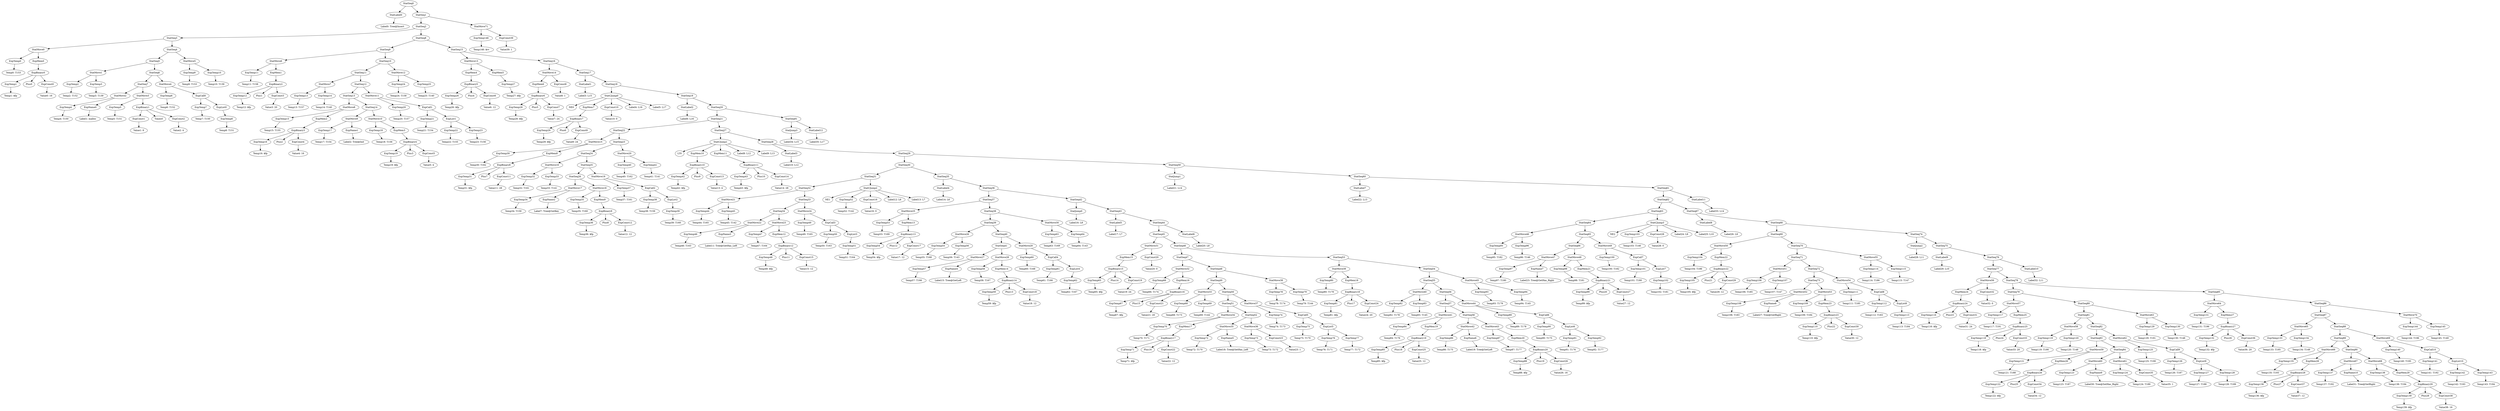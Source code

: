 digraph {
	ordering = out;
	ExpConst39 -> "Value39: 1";
	StatSeq1 -> StatSeq2;
	StatSeq1 -> StatMove71;
	StatLabel12 -> "Label35: L17";
	StatJump3 -> "Label34: L15";
	StatLabel10 -> "Label32: L11";
	StatSeq76 -> StatSeq77;
	StatSeq76 -> StatLabel10;
	ExpTemp145 -> "Temp145: T149";
	StatMove70 -> ExpTemp144;
	StatMove70 -> ExpTemp145;
	ExpTemp144 -> "Temp144: T196";
	StatSeq86 -> StatSeq87;
	StatSeq86 -> StatMove70;
	ExpTemp143 -> "Temp143: T194";
	ExpTemp140 -> "Temp140: T195";
	StatSeq88 -> StatSeq89;
	StatSeq88 -> StatMove69;
	ExpMem29 -> ExpBinary29;
	StatSeq90 -> StatMove67;
	StatSeq90 -> StatMove68;
	StatMove67 -> ExpTemp137;
	StatMove67 -> ExpName10;
	StatSeq89 -> StatMove66;
	StatSeq89 -> StatSeq90;
	ExpMem28 -> ExpBinary28;
	ExpTemp136 -> "Temp136: $fp";
	ExpTemp135 -> "Temp135: T193";
	StatSeq87 -> StatMove65;
	StatSeq87 -> StatSeq88;
	ExpTemp134 -> "Temp134: T149";
	StatMove65 -> ExpTemp133;
	StatMove65 -> ExpTemp134;
	StatSeq85 -> StatMove64;
	StatSeq85 -> StatSeq86;
	ExpMem27 -> ExpBinary27;
	ExpConst36 -> "Value36: 20";
	ExpBinary27 -> ExpTemp132;
	ExpBinary27 -> Plus26;
	ExpBinary27 -> ExpConst36;
	ExpTemp132 -> "Temp132: $fp";
	StatMove64 -> ExpTemp131;
	StatMove64 -> ExpMem27;
	ExpBinary29 -> ExpTemp139;
	ExpBinary29 -> Plus28;
	ExpBinary29 -> ExpConst38;
	ExpTemp130 -> "Temp130: T148";
	StatMove63 -> ExpTemp129;
	StatMove63 -> ExpTemp130;
	ExpTemp129 -> "Temp129: T191";
	ExpTemp141 -> "Temp141: T192";
	ExpMem14 -> ExpBinary14;
	StatSeq31 -> StatSeq32;
	StatSeq31 -> StatCJump2;
	StatSeq41 -> StatMove27;
	StatSeq41 -> StatMove28;
	ExpTemp57 -> "Temp57: T166";
	StatSeq55 -> StatMove40;
	StatSeq55 -> StatSeq56;
	ExpTemp56 -> "Temp56: T143";
	ExpTemp55 -> "Temp55: T168";
	ExpBinary21 -> ExpTemp99;
	ExpBinary21 -> Plus20;
	ExpBinary21 -> ExpConst27;
	StatCJump3 -> NE2;
	StatCJump3 -> ExpTemp103;
	StatCJump3 -> ExpConst28;
	StatCJump3 -> "Label24: L9";
	StatCJump3 -> "Label25: L10";
	StatSeq14 -> StatMove9;
	StatSeq14 -> StatMove10;
	ExpConst17 -> "Value17: 12";
	StatSeq61 -> StatSeq62;
	StatSeq61 -> StatLabel11;
	StatMove51 -> ExpTemp106;
	StatMove51 -> ExpTemp107;
	ExpConst16 -> "Value16: 0";
	ExpConst15 -> "Value15: 12";
	ExpConst18 -> "Value18: 12";
	ExpConst26 -> "Value26: 16";
	ExpBinary12 -> ExpTemp48;
	ExpBinary12 -> Plus11;
	ExpBinary12 -> ExpConst15;
	ExpTemp131 -> "Temp131: T196";
	StatMove6 -> ExpTemp11;
	StatMove6 -> ExpMem1;
	ExpMem13 -> ExpBinary13;
	ExpName3 -> "Label11: Tree@GetHas_Left";
	ExpTemp60 -> "Temp60: T168";
	ExpTemp46 -> "Temp46: T163";
	ExpConst13 -> "Value13: 4";
	ExpMem7 -> ExpBinary7;
	StatMove21 -> ExpTemp44;
	StatMove21 -> ExpTemp45;
	ExpTemp44 -> "Temp44: T165";
	StatMove11 -> ExpTemp20;
	StatMove11 -> ExpCall1;
	StatSeq28 -> StatLabel3;
	StatSeq28 -> StatSeq29;
	ExpConst9 -> "Value9: 24";
	ExpTemp120 -> "Temp120: T148";
	StatMove25 -> ExpTemp53;
	StatMove25 -> ExpMem13;
	StatCJump1 -> LT0;
	StatCJump1 -> ExpMem10;
	StatCJump1 -> ExpMem11;
	StatCJump1 -> "Label8: L12";
	StatCJump1 -> "Label9: L13";
	ExpConst34 -> "Value34: 12";
	StatSeq21 -> StatSeq22;
	StatSeq21 -> StatSeq27;
	StatMove20 -> ExpTemp40;
	StatMove20 -> ExpTemp41;
	StatSeq65 -> StatSeq66;
	StatSeq65 -> StatMove49;
	ExpTemp128 -> "Temp128: T189";
	StatSeq91 -> StatJump3;
	StatSeq91 -> StatLabel12;
	ExpTemp40 -> "Temp40: T162";
	ExpBinary3 -> ExpTemp16;
	ExpBinary3 -> Plus2;
	ExpBinary3 -> ExpConst4;
	StatSeq34 -> StatMove22;
	StatSeq34 -> StatMove23;
	ExpTemp67 -> "Temp67: $fp";
	StatLabel4 -> "Label14: L6";
	ExpCall2 -> ExpTemp38;
	ExpCall2 -> ExpList2;
	ExpName6 -> "Label19: Tree@SetLeft";
	ExpTemp38 -> "Temp38: T159";
	ExpTemp69 -> "Temp69: T144";
	ExpConst12 -> "Value12: 12";
	ExpTemp36 -> "Temp36: $fp";
	StatSeq4 -> StatSeq5;
	StatSeq4 -> StatMove5;
	ExpMem0 -> ExpBinary0;
	StatMove18 -> ExpTemp35;
	StatMove18 -> ExpMem9;
	StatSeq63 -> StatSeq64;
	StatSeq63 -> StatCJump3;
	ExpTemp142 -> "Temp142: T193";
	StatSeq68 -> StatSeq69;
	StatSeq68 -> StatSeq74;
	ExpMem1 -> ExpBinary2;
	ExpName2 -> "Label7: Tree@GetKey";
	ExpTemp34 -> "Temp34: T159";
	ExpTemp50 -> "Temp50: T163";
	StatMove69 -> ExpTemp140;
	StatMove69 -> ExpCall10;
	StatSeq25 -> StatSeq26;
	StatSeq25 -> StatMove19;
	StatSeq24 -> StatMove16;
	StatSeq24 -> StatSeq25;
	ExpTemp137 -> "Temp137: T192";
	StatSeq46 -> StatSeq47;
	StatSeq46 -> StatSeq53;
	ExpTemp49 -> "Temp49: T165";
	ExpMem12 -> ExpBinary12;
	ExpBinary23 -> ExpTemp110;
	ExpBinary23 -> Plus22;
	ExpBinary23 -> ExpConst30;
	StatSeq22 -> StatMove15;
	StatSeq22 -> StatSeq23;
	StatSeq19 -> StatLabel2;
	StatSeq19 -> StatSeq20;
	ExpTemp126 -> "Temp126: T187";
	ExpMem8 -> ExpBinary8;
	ExpList6 -> ExpTemp91;
	ExpList6 -> ExpTemp92;
	StatSeq6 -> StatSeq7;
	StatSeq6 -> StatMove4;
	ExpBinary8 -> ExpTemp31;
	ExpBinary8 -> Plus7;
	ExpBinary8 -> ExpConst11;
	ExpName4 -> "Label15: Tree@GetLeft";
	StatSeq26 -> StatMove17;
	StatSeq26 -> StatMove18;
	ExpConst5 -> "Value5: 4";
	ExpTemp13 -> "Temp13: T157";
	ExpTemp17 -> "Temp17: T154";
	StatMove3 -> ExpTemp5;
	StatMove3 -> ExpBinary1;
	ExpBinary2 -> ExpTemp12;
	ExpBinary2 -> Plus1;
	ExpBinary2 -> ExpConst3;
	ExpMem16 -> ExpBinary16;
	ExpMem5 -> ExpTemp27;
	StatSeq44 -> StatSeq45;
	StatSeq44 -> StatLabel6;
	ExpMem22 -> ExpBinary22;
	StatMove22 -> ExpTemp46;
	StatMove22 -> ExpName3;
	ExpMem6 -> ExpBinary6;
	StatSeq37 -> StatMove25;
	StatSeq37 -> StatSeq38;
	ExpTemp3 -> "Temp3: T139";
	ExpBinary18 -> ExpTemp81;
	ExpBinary18 -> Plus17;
	ExpBinary18 -> ExpConst24;
	StatLabel8 -> "Label26: L9";
	StatSeq2 -> StatSeq3;
	StatSeq2 -> StatSeq8;
	ExpName1 -> "Label2: Tree@Init";
	ExpConst37 -> "Value37: 12";
	ExpConst22 -> "Value22: 12";
	StatSeq11 -> StatMove7;
	StatSeq11 -> StatSeq12;
	ExpMem2 -> ExpBinary3;
	StatSeq42 -> StatJump0;
	StatSeq42 -> StatSeq43;
	StatMove28 -> ExpTemp58;
	StatMove28 -> ExpMem14;
	ExpTemp78 -> "Temp78: T174";
	ExpBinary5 -> ExpTemp26;
	ExpBinary5 -> Plus4;
	ExpBinary5 -> ExpConst6;
	StatLabel11 -> "Label33: L14";
	ExpBinary7 -> ExpTemp29;
	ExpBinary7 -> Plus6;
	ExpBinary7 -> ExpConst9;
	StatSeq9 -> StatMove6;
	StatSeq9 -> StatSeq10;
	ExpCall0 -> ExpTemp7;
	ExpCall0 -> ExpList0;
	StatSeq23 -> StatSeq24;
	StatSeq23 -> StatMove20;
	StatSeq35 -> StatLabel4;
	StatSeq35 -> StatSeq36;
	ExpTemp27 -> "Temp27: $fp";
	ExpTemp89 -> "Temp89: T178";
	StatSeq3 -> StatMove0;
	StatSeq3 -> StatSeq4;
	StatSeq15 -> StatMove13;
	StatSeq15 -> StatSeq16;
	StatSeq33 -> StatSeq34;
	StatSeq33 -> StatMove24;
	StatMove34 -> ExpTemp70;
	StatMove34 -> ExpMem17;
	ExpTemp28 -> "Temp28: $fp";
	StatSeq32 -> StatMove21;
	StatSeq32 -> StatSeq33;
	ExpBinary20 -> ExpTemp88;
	ExpBinary20 -> Plus19;
	ExpBinary20 -> ExpConst26;
	ExpTemp58 -> "Temp58: T167";
	StatSeq64 -> StatMove46;
	StatSeq64 -> StatSeq65;
	ExpTemp97 -> "Temp97: T180";
	ExpTemp43 -> "Temp43: $fp";
	ExpTemp7 -> "Temp7: T150";
	ExpBinary1 -> ExpConst1;
	ExpBinary1 -> Times0;
	ExpBinary1 -> ExpConst2;
	ExpMem10 -> ExpBinary10;
	StatJump2 -> "Label28: L11";
	ExpTemp2 -> "Temp2: T152";
	StatSeq20 -> StatSeq21;
	StatSeq20 -> StatSeq91;
	StatMove50 -> ExpTemp104;
	StatMove50 -> ExpMem22;
	ExpBinary13 -> ExpTemp54;
	ExpBinary13 -> Plus12;
	ExpBinary13 -> ExpConst17;
	StatMove2 -> ExpTemp4;
	StatMove2 -> ExpName0;
	StatSeq54 -> StatSeq55;
	StatSeq54 -> StatMove45;
	ExpConst0 -> "Value0: 16";
	StatMove17 -> ExpTemp34;
	StatMove17 -> ExpName2;
	ExpConst2 -> "Value2: 4";
	StatSeq8 -> StatSeq9;
	StatSeq8 -> StatSeq15;
	ExpTemp0 -> "Temp0: T153";
	StatMove19 -> ExpTemp37;
	StatMove19 -> ExpCall2;
	ExpTemp61 -> "Temp61: T166";
	ExpTemp35 -> "Temp35: T160";
	ExpTemp12 -> "Temp12: $fp";
	ExpTemp33 -> "Temp33: T141";
	ExpTemp100 -> "Temp100: T182";
	ExpBinary22 -> ExpTemp105;
	ExpBinary22 -> Plus21;
	ExpBinary22 -> ExpConst29;
	ExpBinary0 -> ExpTemp1;
	ExpBinary0 -> Plus0;
	ExpBinary0 -> ExpConst0;
	StatMove27 -> ExpTemp57;
	StatMove27 -> ExpName4;
	ExpConst21 -> "Value21: 20";
	ExpTemp22 -> "Temp22: T155";
	StatLabel2 -> "Label6: L16";
	StatMove9 -> ExpTemp17;
	StatMove9 -> ExpName1;
	ExpBinary28 -> ExpTemp136;
	ExpBinary28 -> Plus27;
	ExpBinary28 -> ExpConst37;
	StatMove5 -> ExpTemp9;
	StatMove5 -> ExpTemp10;
	StatMove4 -> ExpTemp6;
	StatMove4 -> ExpCall0;
	ExpConst1 -> "Value1: 6";
	ExpTemp8 -> "Temp8: T151";
	ExpConst11 -> "Value11: 28";
	ExpTemp80 -> "Temp80: T179";
	StatMove54 -> ExpTemp111;
	StatMove54 -> ExpCall8;
	ExpTemp18 -> "Temp18: T156";
	StatSeq78 -> StatSeq79;
	StatSeq78 -> StatSeq85;
	StatCJump0 -> NE0;
	StatCJump0 -> ExpMem7;
	StatCJump0 -> ExpConst10;
	StatCJump0 -> "Label4: L16";
	StatCJump0 -> "Label5: L17";
	ExpConst28 -> "Value28: 0";
	ExpTemp109 -> "Temp109: T184";
	ExpBinary9 -> ExpTemp36;
	ExpBinary9 -> Plus8;
	ExpBinary9 -> ExpConst12;
	ExpBinary24 -> ExpTemp116;
	ExpBinary24 -> Plus23;
	ExpBinary24 -> ExpConst31;
	ExpList9 -> ExpTemp127;
	ExpList9 -> ExpTemp128;
	StatSeq5 -> StatMove1;
	StatSeq5 -> StatSeq6;
	StatSeq30 -> StatSeq31;
	StatSeq30 -> StatSeq35;
	StatLabel0 -> "Label0: Tree@Insert";
	ExpTemp74 -> "Temp74: T173";
	StatMove45 -> ExpTemp93;
	StatMove45 -> ExpTemp94;
	ExpTemp19 -> "Temp19: $fp";
	StatSeq17 -> StatLabel1;
	StatSeq17 -> StatSeq18;
	ExpTemp4 -> "Temp4: T150";
	StatSeq12 -> StatSeq13;
	StatSeq12 -> StatMove11;
	StatMove62 -> ExpTemp125;
	StatMove62 -> ExpCall9;
	StatMove29 -> ExpTemp60;
	StatMove29 -> ExpCall4;
	ExpBinary4 -> ExpTemp19;
	ExpBinary4 -> Plus3;
	ExpBinary4 -> ExpConst5;
	ExpTemp1 -> "Temp1: $fp";
	StatMove55 -> ExpTemp114;
	StatMove55 -> ExpTemp115;
	ExpTemp11 -> "Temp11: T158";
	ExpList2 -> ExpTemp39;
	StatSeq69 -> StatMove50;
	StatSeq69 -> StatSeq70;
	StatMove15 -> ExpTemp30;
	StatMove15 -> ExpMem8;
	ExpTemp72 -> "Temp72: T170";
	ExpConst24 -> "Value24: 20";
	StatSeq67 -> StatLabel8;
	StatSeq67 -> StatSeq68;
	ExpTemp14 -> "Temp14: T140";
	ExpTemp76 -> "Temp76: T171";
	StatLabel6 -> "Label20: L8";
	ExpTemp99 -> "Temp99: $fp";
	ExpTemp15 -> "Temp15: T155";
	StatMove12 -> ExpTemp24;
	StatMove12 -> ExpTemp25;
	StatCJump2 -> NE1;
	StatCJump2 -> ExpTemp52;
	StatCJump2 -> ExpConst16;
	StatCJump2 -> "Label12: L6";
	StatCJump2 -> "Label13: L7";
	ExpTemp16 -> "Temp16: $fp";
	StatMove48 -> ExpTemp98;
	StatMove48 -> ExpMem21;
	ExpName10 -> "Label31: Tree@SetRight";
	StatSeq18 -> StatCJump0;
	StatSeq18 -> StatSeq19;
	ExpBinary6 -> ExpTemp28;
	ExpBinary6 -> Plus5;
	ExpBinary6 -> ExpConst7;
	ExpTemp112 -> "Temp112: T183";
	ExpConst4 -> "Value4: 16";
	StatMove8 -> ExpTemp15;
	StatMove8 -> ExpMem2;
	StatSeq13 -> StatMove8;
	StatSeq13 -> StatSeq14;
	ExpTemp45 -> "Temp45: T142";
	ExpTemp114 -> "Temp114: T186";
	ExpTemp21 -> "Temp21: T154";
	ExpConst7 -> "Value7: 24";
	StatMove26 -> ExpTemp55;
	StatMove26 -> ExpTemp56;
	StatMove14 -> ExpMem6;
	StatMove14 -> ExpConst8;
	ExpMem11 -> ExpBinary11;
	StatSeq36 -> StatSeq37;
	StatSeq36 -> StatSeq42;
	StatSeq72 -> StatSeq73;
	StatSeq72 -> StatMove54;
	ExpTemp48 -> "Temp48: $fp";
	ExpMem4 -> ExpBinary5;
	StatSeq52 -> StatMove35;
	StatSeq52 -> StatMove36;
	ExpConst10 -> "Value10: 0";
	ExpTemp32 -> "Temp32: T161";
	ExpName0 -> "Label1: malloc";
	ExpTemp139 -> "Temp139: $fp";
	ExpTemp77 -> "Temp77: T172";
	StatMove71 -> ExpTemp146;
	StatMove71 -> ExpConst39;
	ExpConst8 -> "Value8: 1";
	ExpMem19 -> ExpBinary19;
	ExpTemp24 -> "Temp24: T158";
	ExpTemp42 -> "Temp42: $fp";
	ExpTemp31 -> "Temp31: $fp";
	StatSeq27 -> StatCJump1;
	StatSeq27 -> StatSeq28;
	ExpList5 -> ExpTemp76;
	ExpList5 -> ExpTemp77;
	ExpTemp25 -> "Temp25: T140";
	StatSeq40 -> StatSeq41;
	StatSeq40 -> StatMove29;
	ExpTemp41 -> "Temp41: T141";
	StatMove39 -> ExpTemp80;
	StatMove39 -> ExpMem18;
	ExpTemp93 -> "Temp93: T179";
	ExpTemp26 -> "Temp26: $fp";
	ExpTemp9 -> "Temp9: T153";
	ExpList1 -> ExpTemp22;
	ExpList1 -> ExpTemp23;
	ExpBinary11 -> ExpTemp43;
	ExpBinary11 -> Plus10;
	ExpBinary11 -> ExpConst14;
	ExpTemp125 -> "Temp125: T190";
	StatSeq10 -> StatSeq11;
	StatSeq10 -> StatMove12;
	StatMove13 -> ExpMem4;
	StatMove13 -> ExpMem5;
	StatSeq7 -> StatMove2;
	StatSeq7 -> StatMove3;
	ExpTemp20 -> "Temp20: T157";
	ExpTemp81 -> "Temp81: $fp";
	ExpConst14 -> "Value14: 28";
	ExpConst3 -> "Value3: 20";
	StatSeq16 -> StatMove14;
	StatSeq16 -> StatSeq17;
	StatMove40 -> ExpTemp82;
	StatMove40 -> ExpTemp83;
	ExpList0 -> ExpTemp8;
	ExpTemp62 -> "Temp62: T167";
	ExpTemp47 -> "Temp47: T164";
	ExpList4 -> ExpTemp62;
	ExpTemp63 -> "Temp63: T169";
	StatMove7 -> ExpTemp13;
	StatMove7 -> ExpTemp14;
	ExpList7 -> ExpTemp102;
	ExpBinary10 -> ExpTemp42;
	ExpBinary10 -> Plus9;
	ExpBinary10 -> ExpConst13;
	StatMove30 -> ExpTemp63;
	StatMove30 -> ExpTemp64;
	ExpTemp64 -> "Temp64: T143";
	StatMove68 -> ExpTemp138;
	StatMove68 -> ExpMem29;
	ExpTemp133 -> "Temp133: T195";
	ExpTemp5 -> "Temp5: T151";
	ExpMem24 -> ExpBinary24;
	StatJump0 -> "Label16: L8";
	ExpTemp111 -> "Temp111: T185";
	StatLabel5 -> "Label17: L7";
	StatSeq80 -> StatSeq81;
	StatSeq80 -> StatMove63;
	StatSeq43 -> StatLabel5;
	StatSeq43 -> StatSeq44;
	StatMove36 -> ExpTemp73;
	StatMove36 -> ExpConst23;
	ExpConst33 -> "Value33: 20";
	ExpTemp65 -> "Temp65: $fp";
	ExpBinary15 -> ExpTemp65;
	ExpBinary15 -> Plus14;
	ExpBinary15 -> ExpConst19;
	StatMove0 -> ExpTemp0;
	StatMove0 -> ExpMem0;
	ExpConst19 -> "Value19: 24";
	ExpMem15 -> ExpBinary15;
	StatSeq84 -> StatMove60;
	StatSeq84 -> StatMove61;
	StatMove31 -> ExpMem15;
	StatMove31 -> ExpConst20;
	ExpConst20 -> "Value20: 0";
	StatSeq29 -> StatSeq30;
	StatSeq29 -> StatSeq59;
	ExpList10 -> ExpTemp142;
	ExpList10 -> ExpTemp143;
	StatLabel1 -> "Label3: L15";
	StatSeq45 -> StatMove31;
	StatSeq45 -> StatSeq46;
	ExpTemp66 -> "Temp66: T174";
	ExpTemp53 -> "Temp53: T169";
	ExpBinary16 -> ExpTemp67;
	ExpBinary16 -> Plus15;
	ExpBinary16 -> ExpConst21;
	StatSeq47 -> StatMove32;
	StatSeq47 -> StatSeq48;
	ExpTemp82 -> "Temp82: T178";
	ExpList3 -> ExpTemp51;
	ExpTemp68 -> "Temp68: T173";
	StatMove33 -> ExpTemp68;
	StatMove33 -> ExpTemp69;
	StatMove23 -> ExpTemp47;
	StatMove23 -> ExpMem12;
	StatSeq49 -> StatMove33;
	StatSeq49 -> StatSeq50;
	ExpTemp70 -> "Temp70: T171";
	ExpTemp71 -> "Temp71: $fp";
	ExpTemp123 -> "Temp123: T187";
	StatMove1 -> ExpTemp2;
	StatMove1 -> ExpTemp3;
	ExpBinary17 -> ExpTemp71;
	ExpBinary17 -> Plus16;
	ExpBinary17 -> ExpConst22;
	ExpCall1 -> ExpTemp21;
	ExpCall1 -> ExpList1;
	ExpMem17 -> ExpBinary17;
	StatSeq51 -> StatMove34;
	StatSeq51 -> StatSeq52;
	StatMove41 -> ExpTemp84;
	StatMove41 -> ExpMem19;
	ExpTemp105 -> "Temp105: $fp";
	StatMove35 -> ExpTemp72;
	StatMove35 -> ExpName5;
	ExpBinary26 -> ExpTemp122;
	ExpBinary26 -> Plus25;
	ExpBinary26 -> ExpConst34;
	ExpName5 -> "Label18: Tree@SetHas_Left";
	StatMove24 -> ExpTemp49;
	StatMove24 -> ExpCall3;
	ExpTemp106 -> "Temp106: T185";
	ExpTemp73 -> "Temp73: T172";
	StatLabel7 -> "Label22: L13";
	ExpTemp94 -> "Temp94: T145";
	StatSeq38 -> StatSeq39;
	StatSeq38 -> StatMove30;
	ExpConst23 -> "Value23: 1";
	ExpMem21 -> ExpBinary21;
	StatSeq83 -> StatMove59;
	StatSeq83 -> StatSeq84;
	StatSeq50 -> StatSeq51;
	StatSeq50 -> StatMove37;
	StatMove37 -> ExpTemp74;
	StatMove37 -> ExpCall5;
	ExpTemp121 -> "Temp121: T188";
	ExpList8 -> ExpTemp113;
	ExpCall5 -> ExpTemp75;
	ExpCall5 -> ExpList5;
	ExpTemp107 -> "Temp107: T147";
	StatSeq48 -> StatSeq49;
	StatSeq48 -> StatMove38;
	ExpBinary14 -> ExpTemp59;
	ExpBinary14 -> Plus13;
	ExpBinary14 -> ExpConst18;
	ExpTemp79 -> "Temp79: T144";
	ExpTemp86 -> "Temp86: T175";
	ExpMem18 -> ExpBinary18;
	ExpTemp29 -> "Temp29: $fp";
	StatSeq53 -> StatMove39;
	StatSeq53 -> StatSeq54;
	ExpTemp83 -> "Temp83: T145";
	ExpTemp84 -> "Temp84: T176";
	ExpTemp85 -> "Temp85: $fp";
	ExpBinary19 -> ExpTemp85;
	ExpBinary19 -> Plus18;
	ExpBinary19 -> ExpConst25;
	ExpConst25 -> "Value25: 12";
	ExpTemp101 -> "Temp101: T180";
	StatSeq77 -> StatMove56;
	StatSeq77 -> StatSeq78;
	ExpCall3 -> ExpTemp50;
	ExpCall3 -> ExpList3;
	StatSeq57 -> StatMove41;
	StatSeq57 -> StatSeq58;
	StatMove42 -> ExpTemp86;
	StatMove42 -> ExpName6;
	ExpTemp10 -> "Temp10: T139";
	StatSeq58 -> StatMove42;
	StatSeq58 -> StatMove43;
	ExpTemp87 -> "Temp87: T177";
	ExpTemp116 -> "Temp116: $fp";
	ExpTemp146 -> "Temp146: $rv";
	StatMove43 -> ExpTemp87;
	StatMove43 -> ExpMem20;
	ExpTemp88 -> "Temp88: $fp";
	ExpCall9 -> ExpTemp126;
	ExpCall9 -> ExpList9;
	ExpMem20 -> ExpBinary20;
	StatSeq56 -> StatSeq57;
	StatSeq56 -> StatMove44;
	ExpTemp52 -> "Temp52: T142";
	ExpTemp37 -> "Temp37: T161";
	StatMove44 -> ExpTemp89;
	StatMove44 -> ExpCall6;
	ExpTemp103 -> "Temp103: T146";
	ExpTemp90 -> "Temp90: T175";
	ExpCall6 -> ExpTemp90;
	ExpCall6 -> ExpList6;
	StatMove66 -> ExpTemp135;
	StatMove66 -> ExpMem28;
	ExpTemp91 -> "Temp91: T176";
	ExpTemp104 -> "Temp104: T186";
	ExpTemp92 -> "Temp92: T177";
	ExpName8 -> "Label27: Tree@GetRight";
	StatJump1 -> "Label21: L14";
	StatSeq59 -> StatJump1;
	StatSeq59 -> StatSeq60;
	StatMove52 -> ExpTemp108;
	StatMove52 -> ExpName8;
	StatMove16 -> ExpTemp32;
	StatMove16 -> ExpTemp33;
	StatSeq60 -> StatLabel7;
	StatSeq60 -> StatSeq61;
	ExpTemp51 -> "Temp51: T164";
	StatMove38 -> ExpTemp78;
	StatMove38 -> ExpTemp79;
	ExpTemp39 -> "Temp39: T160";
	ExpTemp95 -> "Temp95: T182";
	ExpMem25 -> ExpBinary25;
	StatMove46 -> ExpTemp95;
	StatMove46 -> ExpTemp96;
	ExpCall10 -> ExpTemp141;
	ExpCall10 -> ExpList10;
	ExpTemp96 -> "Temp96: T146";
	StatMove47 -> ExpTemp97;
	StatMove47 -> ExpName7;
	ExpName7 -> "Label23: Tree@GetHas_Right";
	ExpTemp6 -> "Temp6: T152";
	ExpTemp75 -> "Temp75: T170";
	StatSeq71 -> StatMove51;
	StatSeq71 -> StatSeq72;
	StatSeq66 -> StatMove47;
	StatSeq66 -> StatMove48;
	ExpTemp98 -> "Temp98: T181";
	ExpConst27 -> "Value27: 12";
	StatLabel3 -> "Label10: L12";
	ExpCall4 -> ExpTemp61;
	ExpCall4 -> ExpList4;
	StatMove49 -> ExpTemp100;
	StatMove49 -> ExpCall7;
	ExpCall7 -> ExpTemp101;
	ExpCall7 -> ExpList7;
	StatSeq62 -> StatSeq63;
	StatSeq62 -> StatSeq67;
	ExpConst29 -> "Value29: 12";
	ExpTemp108 -> "Temp108: T183";
	StatSeq73 -> StatMove52;
	StatSeq73 -> StatMove53;
	ExpTemp110 -> "Temp110: $fp";
	StatMove10 -> ExpTemp18;
	StatMove10 -> ExpMem3;
	ExpName9 -> "Label30: Tree@SetHas_Right";
	ExpConst30 -> "Value30: 12";
	ExpMem9 -> ExpBinary9;
	ExpMem23 -> ExpBinary23;
	ExpBinary25 -> ExpTemp118;
	ExpBinary25 -> Plus24;
	ExpBinary25 -> ExpConst33;
	ExpConst6 -> "Value6: 12";
	ExpTemp54 -> "Temp54: $fp";
	ExpCall8 -> ExpTemp112;
	ExpCall8 -> ExpList8;
	ExpTemp113 -> "Temp113: T184";
	StatSeq70 -> StatSeq71;
	StatSeq70 -> StatMove55;
	ExpTemp115 -> "Temp115: T147";
	StatSeq74 -> StatJump2;
	StatSeq74 -> StatSeq75;
	ExpTemp59 -> "Temp59: $fp";
	StatMove53 -> ExpTemp109;
	StatMove53 -> ExpMem23;
	StatLabel9 -> "Label29: L10";
	StatSeq81 -> StatMove58;
	StatSeq81 -> StatSeq82;
	ExpTemp30 -> "Temp30: T162";
	StatSeq75 -> StatLabel9;
	StatSeq75 -> StatSeq76;
	ExpTemp23 -> "Temp23: T156";
	ExpTemp127 -> "Temp127: T188";
	StatSeq0 -> StatLabel0;
	StatSeq0 -> StatSeq1;
	ExpConst31 -> "Value31: 24";
	StatMove56 -> ExpMem24;
	StatMove56 -> ExpConst32;
	ExpConst32 -> "Value32: 0";
	StatSeq39 -> StatMove26;
	StatSeq39 -> StatSeq40;
	ExpMem3 -> ExpBinary4;
	ExpTemp117 -> "Temp117: T191";
	StatMove57 -> ExpTemp117;
	StatMove57 -> ExpMem25;
	ExpTemp118 -> "Temp118: $fp";
	StatSeq79 -> StatMove57;
	StatSeq79 -> StatSeq80;
	ExpTemp119 -> "Temp119: T190";
	ExpTemp138 -> "Temp138: T194";
	StatMove32 -> ExpTemp66;
	StatMove32 -> ExpMem16;
	ExpTemp102 -> "Temp102: T181";
	StatMove58 -> ExpTemp119;
	StatMove58 -> ExpTemp120;
	StatMove59 -> ExpTemp121;
	StatMove59 -> ExpMem26;
	ExpTemp122 -> "Temp122: $fp";
	ExpMem26 -> ExpBinary26;
	StatMove60 -> ExpTemp123;
	StatMove60 -> ExpName9;
	ExpTemp124 -> "Temp124: T189";
	StatMove61 -> ExpTemp124;
	StatMove61 -> ExpConst35;
	ExpConst35 -> "Value35: 1";
	ExpConst38 -> "Value38: 16";
	StatSeq82 -> StatSeq83;
	StatSeq82 -> StatMove62;
}

